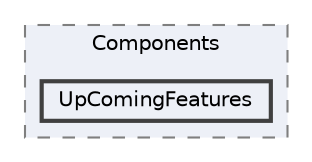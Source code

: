 digraph "Bloberts/Scripts/UI/Components/UpComingFeatures"
{
 // LATEX_PDF_SIZE
  bgcolor="transparent";
  edge [fontname=Helvetica,fontsize=10,labelfontname=Helvetica,labelfontsize=10];
  node [fontname=Helvetica,fontsize=10,shape=box,height=0.2,width=0.4];
  compound=true
  subgraph clusterdir_87cc03029c4ec6f21ab385a6bf609d9d {
    graph [ bgcolor="#edf0f7", pencolor="grey50", label="Components", fontname=Helvetica,fontsize=10 style="filled,dashed", URL="dir_87cc03029c4ec6f21ab385a6bf609d9d.html",tooltip=""]
  dir_309615172ace352d70596e7783bacba6 [label="UpComingFeatures", fillcolor="#edf0f7", color="grey25", style="filled,bold", URL="dir_309615172ace352d70596e7783bacba6.html",tooltip=""];
  }
}
